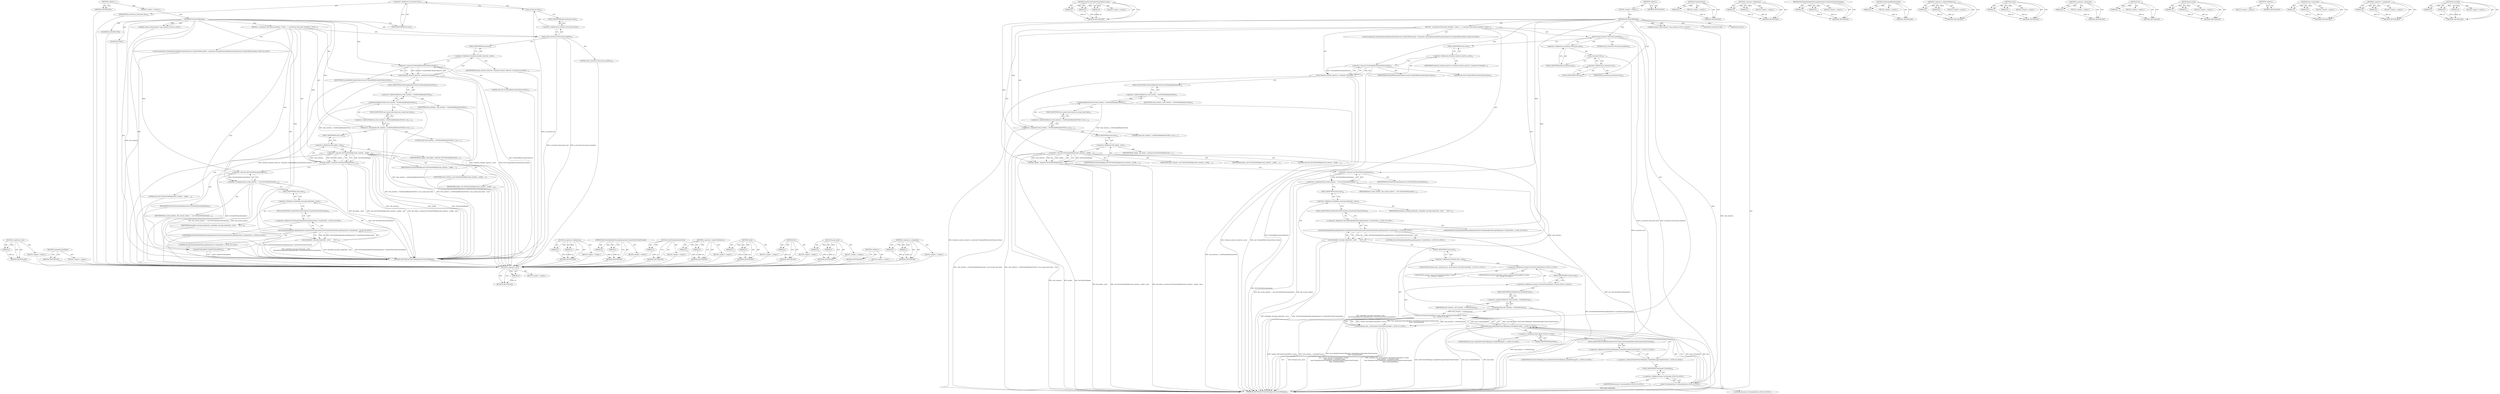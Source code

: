 digraph "&lt;operator&gt;.assignment" {
vulnerable_138 [label=<(METHOD,&lt;operator&gt;.new)>];
vulnerable_139 [label=<(PARAM,p1)>];
vulnerable_140 [label=<(BLOCK,&lt;empty&gt;,&lt;empty&gt;)>];
vulnerable_141 [label=<(METHOD_RETURN,ANY)>];
vulnerable_161 [label=<(METHOD,content.DevToolsFrontendHost.Create)>];
vulnerable_162 [label=<(PARAM,p1)>];
vulnerable_163 [label=<(PARAM,p2)>];
vulnerable_164 [label=<(PARAM,p3)>];
vulnerable_165 [label=<(BLOCK,&lt;empty&gt;,&lt;empty&gt;)>];
vulnerable_166 [label=<(METHOD_RETURN,ANY)>];
vulnerable_6 [label=<(METHOD,&lt;global&gt;)<SUB>1</SUB>>];
vulnerable_7 [label=<(BLOCK,&lt;empty&gt;,&lt;empty&gt;)<SUB>1</SUB>>];
vulnerable_8 [label=<(METHOD,DevToolsUIBindings)<SUB>1</SUB>>];
vulnerable_9 [label="<(PARAM,content::WebContents* web_contents)<SUB>1</SUB>>"];
vulnerable_10 [label=<(BLOCK,{
  g_instances.Get().push_back(this);
  fronte...,{
  g_instances.Get().push_back(this);
  fronte...)<SUB>9</SUB>>];
vulnerable_11 [label=<(push_back,g_instances.Get().push_back(this))<SUB>10</SUB>>];
vulnerable_12 [label=<(&lt;operator&gt;.fieldAccess,g_instances.Get().push_back)<SUB>10</SUB>>];
vulnerable_13 [label=<(Get,g_instances.Get())<SUB>10</SUB>>];
vulnerable_14 [label=<(&lt;operator&gt;.fieldAccess,g_instances.Get)<SUB>10</SUB>>];
vulnerable_15 [label=<(IDENTIFIER,g_instances,g_instances.Get())<SUB>10</SUB>>];
vulnerable_16 [label=<(FIELD_IDENTIFIER,Get,Get)<SUB>10</SUB>>];
vulnerable_17 [label=<(FIELD_IDENTIFIER,push_back,push_back)<SUB>10</SUB>>];
vulnerable_18 [label=<(LITERAL,this,g_instances.Get().push_back(this))<SUB>10</SUB>>];
vulnerable_19 [label=<(reset,frontend_contents_observer_.reset(new FrontendW...)<SUB>11</SUB>>];
vulnerable_20 [label=<(&lt;operator&gt;.fieldAccess,frontend_contents_observer_.reset)<SUB>11</SUB>>];
vulnerable_21 [label=<(IDENTIFIER,frontend_contents_observer_,frontend_contents_observer_.reset(new FrontendW...)<SUB>11</SUB>>];
vulnerable_22 [label=<(FIELD_IDENTIFIER,reset,reset)<SUB>11</SUB>>];
vulnerable_23 [label=<(&lt;operator&gt;.new,new FrontendWebContentsObserver(this))<SUB>11</SUB>>];
vulnerable_24 [label=<(IDENTIFIER,FrontendWebContentsObserver,new FrontendWebContentsObserver(this))<SUB>11</SUB>>];
vulnerable_25 [label=<(LITERAL,this,new FrontendWebContentsObserver(this))<SUB>11</SUB>>];
vulnerable_26 [label=<(&lt;operator&gt;.assignment,web_contents_-&gt;GetMutableRendererPrefs()-&gt;can_a...)<SUB>12</SUB>>];
vulnerable_27 [label=<(&lt;operator&gt;.indirectFieldAccess,web_contents_-&gt;GetMutableRendererPrefs()-&gt;can_a...)<SUB>12</SUB>>];
vulnerable_28 [label=<(GetMutableRendererPrefs,web_contents_-&gt;GetMutableRendererPrefs())<SUB>12</SUB>>];
vulnerable_29 [label=<(&lt;operator&gt;.indirectFieldAccess,web_contents_-&gt;GetMutableRendererPrefs)<SUB>12</SUB>>];
vulnerable_30 [label=<(IDENTIFIER,web_contents_,web_contents_-&gt;GetMutableRendererPrefs())<SUB>12</SUB>>];
vulnerable_31 [label=<(FIELD_IDENTIFIER,GetMutableRendererPrefs,GetMutableRendererPrefs)<SUB>12</SUB>>];
vulnerable_32 [label=<(FIELD_IDENTIFIER,can_accept_load_drops,can_accept_load_drops)<SUB>12</SUB>>];
vulnerable_33 [label=<(LITERAL,false,web_contents_-&gt;GetMutableRendererPrefs()-&gt;can_a...)<SUB>12</SUB>>];
vulnerable_34 [label=<(reset,file_helper_.reset(new DevToolsFileHelper(web_c...)<SUB>14</SUB>>];
vulnerable_35 [label=<(&lt;operator&gt;.fieldAccess,file_helper_.reset)<SUB>14</SUB>>];
vulnerable_36 [label=<(IDENTIFIER,file_helper_,file_helper_.reset(new DevToolsFileHelper(web_c...)<SUB>14</SUB>>];
vulnerable_37 [label=<(FIELD_IDENTIFIER,reset,reset)<SUB>14</SUB>>];
vulnerable_38 [label=<(&lt;operator&gt;.new,new DevToolsFileHelper(web_contents_, profile_,...)<SUB>14</SUB>>];
vulnerable_39 [label=<(IDENTIFIER,DevToolsFileHelper,new DevToolsFileHelper(web_contents_, profile_,...)<SUB>14</SUB>>];
vulnerable_40 [label=<(IDENTIFIER,web_contents_,new DevToolsFileHelper(web_contents_, profile_,...)<SUB>14</SUB>>];
vulnerable_41 [label=<(IDENTIFIER,profile_,new DevToolsFileHelper(web_contents_, profile_,...)<SUB>14</SUB>>];
vulnerable_42 [label=<(LITERAL,this,new DevToolsFileHelper(web_contents_, profile_,...)<SUB>14</SUB>>];
vulnerable_43 [label=<(&lt;operator&gt;.assignment,file_system_indexer_ = new DevToolsFileSystemIn...)<SUB>15</SUB>>];
vulnerable_44 [label=<(IDENTIFIER,file_system_indexer_,file_system_indexer_ = new DevToolsFileSystemIn...)<SUB>15</SUB>>];
vulnerable_45 [label=<(&lt;operator&gt;.new,new DevToolsFileSystemIndexer())<SUB>15</SUB>>];
vulnerable_46 [label=<(IDENTIFIER,DevToolsFileSystemIndexer,new DevToolsFileSystemIndexer())<SUB>15</SUB>>];
vulnerable_47 [label="<(LOCAL,extensions.ChromeExtensionWebContentsObserver.CreateForWebContents : extensions.ChromeExtensionWebContentsObserver.CreateForWebContents)<SUB>16</SUB>>"];
vulnerable_48 [label=<(reset,embedder_message_dispatcher_.reset(
       DevT...)<SUB>19</SUB>>];
vulnerable_49 [label=<(&lt;operator&gt;.fieldAccess,embedder_message_dispatcher_.reset)<SUB>19</SUB>>];
vulnerable_50 [label=<(IDENTIFIER,embedder_message_dispatcher_,embedder_message_dispatcher_.reset(
       DevT...)<SUB>19</SUB>>];
vulnerable_51 [label=<(FIELD_IDENTIFIER,reset,reset)<SUB>19</SUB>>];
vulnerable_52 [label="<(DevToolsEmbedderMessageDispatcher.CreateForDevToolsFrontend,DevToolsEmbedderMessageDispatcher::CreateForDev...)<SUB>20</SUB>>"];
vulnerable_53 [label="<(&lt;operator&gt;.fieldAccess,DevToolsEmbedderMessageDispatcher::CreateForDev...)<SUB>20</SUB>>"];
vulnerable_54 [label="<(IDENTIFIER,DevToolsEmbedderMessageDispatcher,DevToolsEmbedderMessageDispatcher::CreateForDev...)<SUB>20</SUB>>"];
vulnerable_55 [label=<(FIELD_IDENTIFIER,CreateForDevToolsFrontend,CreateForDevToolsFrontend)<SUB>20</SUB>>];
vulnerable_56 [label="<(LITERAL,this,DevToolsEmbedderMessageDispatcher::CreateForDev...)<SUB>20</SUB>>"];
vulnerable_57 [label="<(reset,frontend_host_.reset(content::DevToolsFrontendH...)<SUB>21</SUB>>"];
vulnerable_58 [label=<(&lt;operator&gt;.fieldAccess,frontend_host_.reset)<SUB>21</SUB>>];
vulnerable_59 [label="<(IDENTIFIER,frontend_host_,frontend_host_.reset(content::DevToolsFrontendH...)<SUB>21</SUB>>"];
vulnerable_60 [label=<(FIELD_IDENTIFIER,reset,reset)<SUB>21</SUB>>];
vulnerable_61 [label="<(content.DevToolsFrontendHost.Create,content::DevToolsFrontendHost::Create(
      we...)<SUB>21</SUB>>"];
vulnerable_62 [label="<(&lt;operator&gt;.fieldAccess,content::DevToolsFrontendHost::Create)<SUB>21</SUB>>"];
vulnerable_63 [label="<(&lt;operator&gt;.fieldAccess,content::DevToolsFrontendHost)<SUB>21</SUB>>"];
vulnerable_64 [label="<(IDENTIFIER,content,content::DevToolsFrontendHost::Create(
      we...)<SUB>21</SUB>>"];
vulnerable_65 [label="<(IDENTIFIER,DevToolsFrontendHost,content::DevToolsFrontendHost::Create(
      we...)<SUB>21</SUB>>"];
vulnerable_66 [label=<(FIELD_IDENTIFIER,Create,Create)<SUB>21</SUB>>];
vulnerable_67 [label=<(GetMainFrame,web_contents_-&gt;GetMainFrame())<SUB>22</SUB>>];
vulnerable_68 [label=<(&lt;operator&gt;.indirectFieldAccess,web_contents_-&gt;GetMainFrame)<SUB>22</SUB>>];
vulnerable_69 [label=<(IDENTIFIER,web_contents_,web_contents_-&gt;GetMainFrame())<SUB>22</SUB>>];
vulnerable_70 [label=<(FIELD_IDENTIFIER,GetMainFrame,GetMainFrame)<SUB>22</SUB>>];
vulnerable_71 [label="<(base.Bind,base::Bind(&amp;DevToolsUIBindings::HandleMessageFr...)<SUB>23</SUB>>"];
vulnerable_72 [label="<(&lt;operator&gt;.fieldAccess,base::Bind)<SUB>23</SUB>>"];
vulnerable_73 [label="<(IDENTIFIER,base,base::Bind(&amp;DevToolsUIBindings::HandleMessageFr...)<SUB>23</SUB>>"];
vulnerable_74 [label=<(FIELD_IDENTIFIER,Bind,Bind)<SUB>23</SUB>>];
vulnerable_75 [label="<(&lt;operator&gt;.addressOf,&amp;DevToolsUIBindings::HandleMessageFromDevToolsF...)<SUB>23</SUB>>"];
vulnerable_76 [label="<(&lt;operator&gt;.fieldAccess,DevToolsUIBindings::HandleMessageFromDevToolsFr...)<SUB>23</SUB>>"];
vulnerable_77 [label="<(IDENTIFIER,DevToolsUIBindings,base::Bind(&amp;DevToolsUIBindings::HandleMessageFr...)<SUB>23</SUB>>"];
vulnerable_78 [label=<(FIELD_IDENTIFIER,HandleMessageFromDevToolsFrontend,HandleMessageFromDevToolsFrontend)<SUB>23</SUB>>];
vulnerable_79 [label="<(base.Unretained,base::Unretained(this))<SUB>24</SUB>>"];
vulnerable_80 [label="<(&lt;operator&gt;.fieldAccess,base::Unretained)<SUB>24</SUB>>"];
vulnerable_81 [label="<(IDENTIFIER,base,base::Unretained(this))<SUB>24</SUB>>"];
vulnerable_82 [label=<(FIELD_IDENTIFIER,Unretained,Unretained)<SUB>24</SUB>>];
vulnerable_83 [label="<(LITERAL,this,base::Unretained(this))<SUB>24</SUB>>"];
vulnerable_84 [label=<(MODIFIER,CONSTRUCTOR)>];
vulnerable_85 [label=<(MODIFIER,PUBLIC)>];
vulnerable_86 [label=<(METHOD_RETURN,DevToolsUIBindings.DevToolsUIBindings)<SUB>1</SUB>>];
vulnerable_88 [label=<(METHOD_RETURN,ANY)<SUB>1</SUB>>];
vulnerable_167 [label=<(METHOD,GetMainFrame)>];
vulnerable_168 [label=<(PARAM,p1)>];
vulnerable_169 [label=<(BLOCK,&lt;empty&gt;,&lt;empty&gt;)>];
vulnerable_170 [label=<(METHOD_RETURN,ANY)>];
vulnerable_124 [label=<(METHOD,&lt;operator&gt;.fieldAccess)>];
vulnerable_125 [label=<(PARAM,p1)>];
vulnerable_126 [label=<(PARAM,p2)>];
vulnerable_127 [label=<(BLOCK,&lt;empty&gt;,&lt;empty&gt;)>];
vulnerable_128 [label=<(METHOD_RETURN,ANY)>];
vulnerable_156 [label=<(METHOD,DevToolsEmbedderMessageDispatcher.CreateForDevToolsFrontend)>];
vulnerable_157 [label=<(PARAM,p1)>];
vulnerable_158 [label=<(PARAM,p2)>];
vulnerable_159 [label=<(BLOCK,&lt;empty&gt;,&lt;empty&gt;)>];
vulnerable_160 [label=<(METHOD_RETURN,ANY)>];
vulnerable_152 [label=<(METHOD,GetMutableRendererPrefs)>];
vulnerable_153 [label=<(PARAM,p1)>];
vulnerable_154 [label=<(BLOCK,&lt;empty&gt;,&lt;empty&gt;)>];
vulnerable_155 [label=<(METHOD_RETURN,ANY)>];
vulnerable_147 [label=<(METHOD,&lt;operator&gt;.indirectFieldAccess)>];
vulnerable_148 [label=<(PARAM,p1)>];
vulnerable_149 [label=<(PARAM,p2)>];
vulnerable_150 [label=<(BLOCK,&lt;empty&gt;,&lt;empty&gt;)>];
vulnerable_151 [label=<(METHOD_RETURN,ANY)>];
vulnerable_133 [label=<(METHOD,reset)>];
vulnerable_134 [label=<(PARAM,p1)>];
vulnerable_135 [label=<(PARAM,p2)>];
vulnerable_136 [label=<(BLOCK,&lt;empty&gt;,&lt;empty&gt;)>];
vulnerable_137 [label=<(METHOD_RETURN,ANY)>];
vulnerable_177 [label=<(METHOD,&lt;operator&gt;.addressOf)>];
vulnerable_178 [label=<(PARAM,p1)>];
vulnerable_179 [label=<(BLOCK,&lt;empty&gt;,&lt;empty&gt;)>];
vulnerable_180 [label=<(METHOD_RETURN,ANY)>];
vulnerable_129 [label=<(METHOD,Get)>];
vulnerable_130 [label=<(PARAM,p1)>];
vulnerable_131 [label=<(BLOCK,&lt;empty&gt;,&lt;empty&gt;)>];
vulnerable_132 [label=<(METHOD_RETURN,ANY)>];
vulnerable_119 [label=<(METHOD,push_back)>];
vulnerable_120 [label=<(PARAM,p1)>];
vulnerable_121 [label=<(PARAM,p2)>];
vulnerable_122 [label=<(BLOCK,&lt;empty&gt;,&lt;empty&gt;)>];
vulnerable_123 [label=<(METHOD_RETURN,ANY)>];
vulnerable_113 [label=<(METHOD,&lt;global&gt;)<SUB>1</SUB>>];
vulnerable_114 [label=<(BLOCK,&lt;empty&gt;,&lt;empty&gt;)>];
vulnerable_115 [label=<(METHOD_RETURN,ANY)>];
vulnerable_181 [label=<(METHOD,base.Unretained)>];
vulnerable_182 [label=<(PARAM,p1)>];
vulnerable_183 [label=<(PARAM,p2)>];
vulnerable_184 [label=<(BLOCK,&lt;empty&gt;,&lt;empty&gt;)>];
vulnerable_185 [label=<(METHOD_RETURN,ANY)>];
vulnerable_142 [label=<(METHOD,&lt;operator&gt;.assignment)>];
vulnerable_143 [label=<(PARAM,p1)>];
vulnerable_144 [label=<(PARAM,p2)>];
vulnerable_145 [label=<(BLOCK,&lt;empty&gt;,&lt;empty&gt;)>];
vulnerable_146 [label=<(METHOD_RETURN,ANY)>];
vulnerable_171 [label=<(METHOD,base.Bind)>];
vulnerable_172 [label=<(PARAM,p1)>];
vulnerable_173 [label=<(PARAM,p2)>];
vulnerable_174 [label=<(PARAM,p3)>];
vulnerable_175 [label=<(BLOCK,&lt;empty&gt;,&lt;empty&gt;)>];
vulnerable_176 [label=<(METHOD_RETURN,ANY)>];
fixed_108 [label=<(METHOD,&lt;operator&gt;.new)>];
fixed_109 [label=<(PARAM,p1)>];
fixed_110 [label=<(BLOCK,&lt;empty&gt;,&lt;empty&gt;)>];
fixed_111 [label=<(METHOD_RETURN,ANY)>];
fixed_131 [label=<(METHOD,UpdateFrontendHost)>];
fixed_132 [label=<(BLOCK,&lt;empty&gt;,&lt;empty&gt;)>];
fixed_133 [label=<(METHOD_RETURN,ANY)>];
fixed_6 [label=<(METHOD,&lt;global&gt;)<SUB>1</SUB>>];
fixed_7 [label=<(BLOCK,&lt;empty&gt;,&lt;empty&gt;)<SUB>1</SUB>>];
fixed_8 [label=<(METHOD,DevToolsUIBindings)<SUB>1</SUB>>];
fixed_9 [label="<(PARAM,content::WebContents* web_contents)<SUB>1</SUB>>"];
fixed_10 [label=<(BLOCK,{
  g_instances.Get().push_back(this);
  fronte...,{
  g_instances.Get().push_back(this);
  fronte...)<SUB>9</SUB>>];
fixed_11 [label=<(push_back,g_instances.Get().push_back(this))<SUB>10</SUB>>];
fixed_12 [label=<(&lt;operator&gt;.fieldAccess,g_instances.Get().push_back)<SUB>10</SUB>>];
fixed_13 [label=<(Get,g_instances.Get())<SUB>10</SUB>>];
fixed_14 [label=<(&lt;operator&gt;.fieldAccess,g_instances.Get)<SUB>10</SUB>>];
fixed_15 [label=<(IDENTIFIER,g_instances,g_instances.Get())<SUB>10</SUB>>];
fixed_16 [label=<(FIELD_IDENTIFIER,Get,Get)<SUB>10</SUB>>];
fixed_17 [label=<(FIELD_IDENTIFIER,push_back,push_back)<SUB>10</SUB>>];
fixed_18 [label=<(LITERAL,this,g_instances.Get().push_back(this))<SUB>10</SUB>>];
fixed_19 [label=<(reset,frontend_contents_observer_.reset(new FrontendW...)<SUB>11</SUB>>];
fixed_20 [label=<(&lt;operator&gt;.fieldAccess,frontend_contents_observer_.reset)<SUB>11</SUB>>];
fixed_21 [label=<(IDENTIFIER,frontend_contents_observer_,frontend_contents_observer_.reset(new FrontendW...)<SUB>11</SUB>>];
fixed_22 [label=<(FIELD_IDENTIFIER,reset,reset)<SUB>11</SUB>>];
fixed_23 [label=<(&lt;operator&gt;.new,new FrontendWebContentsObserver(this))<SUB>11</SUB>>];
fixed_24 [label=<(IDENTIFIER,FrontendWebContentsObserver,new FrontendWebContentsObserver(this))<SUB>11</SUB>>];
fixed_25 [label=<(LITERAL,this,new FrontendWebContentsObserver(this))<SUB>11</SUB>>];
fixed_26 [label=<(&lt;operator&gt;.assignment,web_contents_-&gt;GetMutableRendererPrefs()-&gt;can_a...)<SUB>12</SUB>>];
fixed_27 [label=<(&lt;operator&gt;.indirectFieldAccess,web_contents_-&gt;GetMutableRendererPrefs()-&gt;can_a...)<SUB>12</SUB>>];
fixed_28 [label=<(GetMutableRendererPrefs,web_contents_-&gt;GetMutableRendererPrefs())<SUB>12</SUB>>];
fixed_29 [label=<(&lt;operator&gt;.indirectFieldAccess,web_contents_-&gt;GetMutableRendererPrefs)<SUB>12</SUB>>];
fixed_30 [label=<(IDENTIFIER,web_contents_,web_contents_-&gt;GetMutableRendererPrefs())<SUB>12</SUB>>];
fixed_31 [label=<(FIELD_IDENTIFIER,GetMutableRendererPrefs,GetMutableRendererPrefs)<SUB>12</SUB>>];
fixed_32 [label=<(FIELD_IDENTIFIER,can_accept_load_drops,can_accept_load_drops)<SUB>12</SUB>>];
fixed_33 [label=<(LITERAL,false,web_contents_-&gt;GetMutableRendererPrefs()-&gt;can_a...)<SUB>12</SUB>>];
fixed_34 [label=<(reset,file_helper_.reset(new DevToolsFileHelper(web_c...)<SUB>14</SUB>>];
fixed_35 [label=<(&lt;operator&gt;.fieldAccess,file_helper_.reset)<SUB>14</SUB>>];
fixed_36 [label=<(IDENTIFIER,file_helper_,file_helper_.reset(new DevToolsFileHelper(web_c...)<SUB>14</SUB>>];
fixed_37 [label=<(FIELD_IDENTIFIER,reset,reset)<SUB>14</SUB>>];
fixed_38 [label=<(&lt;operator&gt;.new,new DevToolsFileHelper(web_contents_, profile_,...)<SUB>14</SUB>>];
fixed_39 [label=<(IDENTIFIER,DevToolsFileHelper,new DevToolsFileHelper(web_contents_, profile_,...)<SUB>14</SUB>>];
fixed_40 [label=<(IDENTIFIER,web_contents_,new DevToolsFileHelper(web_contents_, profile_,...)<SUB>14</SUB>>];
fixed_41 [label=<(IDENTIFIER,profile_,new DevToolsFileHelper(web_contents_, profile_,...)<SUB>14</SUB>>];
fixed_42 [label=<(LITERAL,this,new DevToolsFileHelper(web_contents_, profile_,...)<SUB>14</SUB>>];
fixed_43 [label=<(&lt;operator&gt;.assignment,file_system_indexer_ = new DevToolsFileSystemIn...)<SUB>15</SUB>>];
fixed_44 [label=<(IDENTIFIER,file_system_indexer_,file_system_indexer_ = new DevToolsFileSystemIn...)<SUB>15</SUB>>];
fixed_45 [label=<(&lt;operator&gt;.new,new DevToolsFileSystemIndexer())<SUB>15</SUB>>];
fixed_46 [label=<(IDENTIFIER,DevToolsFileSystemIndexer,new DevToolsFileSystemIndexer())<SUB>15</SUB>>];
fixed_47 [label="<(LOCAL,extensions.ChromeExtensionWebContentsObserver.CreateForWebContents : extensions.ChromeExtensionWebContentsObserver.CreateForWebContents)<SUB>16</SUB>>"];
fixed_48 [label=<(reset,embedder_message_dispatcher_.reset(
       DevT...)<SUB>19</SUB>>];
fixed_49 [label=<(&lt;operator&gt;.fieldAccess,embedder_message_dispatcher_.reset)<SUB>19</SUB>>];
fixed_50 [label=<(IDENTIFIER,embedder_message_dispatcher_,embedder_message_dispatcher_.reset(
       DevT...)<SUB>19</SUB>>];
fixed_51 [label=<(FIELD_IDENTIFIER,reset,reset)<SUB>19</SUB>>];
fixed_52 [label="<(DevToolsEmbedderMessageDispatcher.CreateForDevToolsFrontend,DevToolsEmbedderMessageDispatcher::CreateForDev...)<SUB>20</SUB>>"];
fixed_53 [label="<(&lt;operator&gt;.fieldAccess,DevToolsEmbedderMessageDispatcher::CreateForDev...)<SUB>20</SUB>>"];
fixed_54 [label="<(IDENTIFIER,DevToolsEmbedderMessageDispatcher,DevToolsEmbedderMessageDispatcher::CreateForDev...)<SUB>20</SUB>>"];
fixed_55 [label=<(FIELD_IDENTIFIER,CreateForDevToolsFrontend,CreateForDevToolsFrontend)<SUB>20</SUB>>];
fixed_56 [label="<(LITERAL,this,DevToolsEmbedderMessageDispatcher::CreateForDev...)<SUB>20</SUB>>"];
fixed_57 [label=<(UpdateFrontendHost,UpdateFrontendHost())<SUB>21</SUB>>];
fixed_58 [label=<(MODIFIER,CONSTRUCTOR)>];
fixed_59 [label=<(MODIFIER,PUBLIC)>];
fixed_60 [label=<(METHOD_RETURN,DevToolsUIBindings.DevToolsUIBindings)<SUB>1</SUB>>];
fixed_62 [label=<(METHOD_RETURN,ANY)<SUB>1</SUB>>];
fixed_94 [label=<(METHOD,&lt;operator&gt;.fieldAccess)>];
fixed_95 [label=<(PARAM,p1)>];
fixed_96 [label=<(PARAM,p2)>];
fixed_97 [label=<(BLOCK,&lt;empty&gt;,&lt;empty&gt;)>];
fixed_98 [label=<(METHOD_RETURN,ANY)>];
fixed_126 [label=<(METHOD,DevToolsEmbedderMessageDispatcher.CreateForDevToolsFrontend)>];
fixed_127 [label=<(PARAM,p1)>];
fixed_128 [label=<(PARAM,p2)>];
fixed_129 [label=<(BLOCK,&lt;empty&gt;,&lt;empty&gt;)>];
fixed_130 [label=<(METHOD_RETURN,ANY)>];
fixed_122 [label=<(METHOD,GetMutableRendererPrefs)>];
fixed_123 [label=<(PARAM,p1)>];
fixed_124 [label=<(BLOCK,&lt;empty&gt;,&lt;empty&gt;)>];
fixed_125 [label=<(METHOD_RETURN,ANY)>];
fixed_117 [label=<(METHOD,&lt;operator&gt;.indirectFieldAccess)>];
fixed_118 [label=<(PARAM,p1)>];
fixed_119 [label=<(PARAM,p2)>];
fixed_120 [label=<(BLOCK,&lt;empty&gt;,&lt;empty&gt;)>];
fixed_121 [label=<(METHOD_RETURN,ANY)>];
fixed_103 [label=<(METHOD,reset)>];
fixed_104 [label=<(PARAM,p1)>];
fixed_105 [label=<(PARAM,p2)>];
fixed_106 [label=<(BLOCK,&lt;empty&gt;,&lt;empty&gt;)>];
fixed_107 [label=<(METHOD_RETURN,ANY)>];
fixed_99 [label=<(METHOD,Get)>];
fixed_100 [label=<(PARAM,p1)>];
fixed_101 [label=<(BLOCK,&lt;empty&gt;,&lt;empty&gt;)>];
fixed_102 [label=<(METHOD_RETURN,ANY)>];
fixed_89 [label=<(METHOD,push_back)>];
fixed_90 [label=<(PARAM,p1)>];
fixed_91 [label=<(PARAM,p2)>];
fixed_92 [label=<(BLOCK,&lt;empty&gt;,&lt;empty&gt;)>];
fixed_93 [label=<(METHOD_RETURN,ANY)>];
fixed_83 [label=<(METHOD,&lt;global&gt;)<SUB>1</SUB>>];
fixed_84 [label=<(BLOCK,&lt;empty&gt;,&lt;empty&gt;)>];
fixed_85 [label=<(METHOD_RETURN,ANY)>];
fixed_112 [label=<(METHOD,&lt;operator&gt;.assignment)>];
fixed_113 [label=<(PARAM,p1)>];
fixed_114 [label=<(PARAM,p2)>];
fixed_115 [label=<(BLOCK,&lt;empty&gt;,&lt;empty&gt;)>];
fixed_116 [label=<(METHOD_RETURN,ANY)>];
vulnerable_138 -> vulnerable_139  [key=0, label="AST: "];
vulnerable_138 -> vulnerable_139  [key=1, label="DDG: "];
vulnerable_138 -> vulnerable_140  [key=0, label="AST: "];
vulnerable_138 -> vulnerable_141  [key=0, label="AST: "];
vulnerable_138 -> vulnerable_141  [key=1, label="CFG: "];
vulnerable_139 -> vulnerable_141  [key=0, label="DDG: p1"];
vulnerable_161 -> vulnerable_162  [key=0, label="AST: "];
vulnerable_161 -> vulnerable_162  [key=1, label="DDG: "];
vulnerable_161 -> vulnerable_165  [key=0, label="AST: "];
vulnerable_161 -> vulnerable_163  [key=0, label="AST: "];
vulnerable_161 -> vulnerable_163  [key=1, label="DDG: "];
vulnerable_161 -> vulnerable_166  [key=0, label="AST: "];
vulnerable_161 -> vulnerable_166  [key=1, label="CFG: "];
vulnerable_161 -> vulnerable_164  [key=0, label="AST: "];
vulnerable_161 -> vulnerable_164  [key=1, label="DDG: "];
vulnerable_162 -> vulnerable_166  [key=0, label="DDG: p1"];
vulnerable_163 -> vulnerable_166  [key=0, label="DDG: p2"];
vulnerable_164 -> vulnerable_166  [key=0, label="DDG: p3"];
vulnerable_6 -> vulnerable_7  [key=0, label="AST: "];
vulnerable_6 -> vulnerable_88  [key=0, label="AST: "];
vulnerable_6 -> vulnerable_88  [key=1, label="CFG: "];
vulnerable_7 -> vulnerable_8  [key=0, label="AST: "];
vulnerable_8 -> vulnerable_9  [key=0, label="AST: "];
vulnerable_8 -> vulnerable_9  [key=1, label="DDG: "];
vulnerable_8 -> vulnerable_10  [key=0, label="AST: "];
vulnerable_8 -> vulnerable_84  [key=0, label="AST: "];
vulnerable_8 -> vulnerable_85  [key=0, label="AST: "];
vulnerable_8 -> vulnerable_86  [key=0, label="AST: "];
vulnerable_8 -> vulnerable_16  [key=0, label="CFG: "];
vulnerable_8 -> vulnerable_26  [key=0, label="DDG: "];
vulnerable_8 -> vulnerable_11  [key=0, label="DDG: "];
vulnerable_8 -> vulnerable_23  [key=0, label="DDG: "];
vulnerable_8 -> vulnerable_38  [key=0, label="DDG: "];
vulnerable_8 -> vulnerable_45  [key=0, label="DDG: "];
vulnerable_8 -> vulnerable_52  [key=0, label="DDG: "];
vulnerable_8 -> vulnerable_79  [key=0, label="DDG: "];
vulnerable_9 -> vulnerable_86  [key=0, label="DDG: web_contents"];
vulnerable_10 -> vulnerable_11  [key=0, label="AST: "];
vulnerable_10 -> vulnerable_19  [key=0, label="AST: "];
vulnerable_10 -> vulnerable_26  [key=0, label="AST: "];
vulnerable_10 -> vulnerable_34  [key=0, label="AST: "];
vulnerable_10 -> vulnerable_43  [key=0, label="AST: "];
vulnerable_10 -> vulnerable_47  [key=0, label="AST: "];
vulnerable_10 -> vulnerable_48  [key=0, label="AST: "];
vulnerable_10 -> vulnerable_57  [key=0, label="AST: "];
vulnerable_11 -> vulnerable_12  [key=0, label="AST: "];
vulnerable_11 -> vulnerable_18  [key=0, label="AST: "];
vulnerable_11 -> vulnerable_22  [key=0, label="CFG: "];
vulnerable_11 -> vulnerable_86  [key=0, label="DDG: g_instances.Get().push_back"];
vulnerable_11 -> vulnerable_86  [key=1, label="DDG: g_instances.Get().push_back(this)"];
vulnerable_12 -> vulnerable_13  [key=0, label="AST: "];
vulnerable_12 -> vulnerable_17  [key=0, label="AST: "];
vulnerable_12 -> vulnerable_11  [key=0, label="CFG: "];
vulnerable_13 -> vulnerable_14  [key=0, label="AST: "];
vulnerable_13 -> vulnerable_17  [key=0, label="CFG: "];
vulnerable_13 -> vulnerable_86  [key=0, label="DDG: g_instances.Get"];
vulnerable_14 -> vulnerable_15  [key=0, label="AST: "];
vulnerable_14 -> vulnerable_16  [key=0, label="AST: "];
vulnerable_14 -> vulnerable_13  [key=0, label="CFG: "];
vulnerable_16 -> vulnerable_14  [key=0, label="CFG: "];
vulnerable_17 -> vulnerable_12  [key=0, label="CFG: "];
vulnerable_19 -> vulnerable_20  [key=0, label="AST: "];
vulnerable_19 -> vulnerable_23  [key=0, label="AST: "];
vulnerable_19 -> vulnerable_31  [key=0, label="CFG: "];
vulnerable_19 -> vulnerable_86  [key=0, label="DDG: frontend_contents_observer_.reset"];
vulnerable_19 -> vulnerable_86  [key=1, label="DDG: new FrontendWebContentsObserver(this)"];
vulnerable_19 -> vulnerable_86  [key=2, label="DDG: frontend_contents_observer_.reset(new FrontendWebContentsObserver(this))"];
vulnerable_20 -> vulnerable_21  [key=0, label="AST: "];
vulnerable_20 -> vulnerable_22  [key=0, label="AST: "];
vulnerable_20 -> vulnerable_23  [key=0, label="CFG: "];
vulnerable_22 -> vulnerable_20  [key=0, label="CFG: "];
vulnerable_23 -> vulnerable_24  [key=0, label="AST: "];
vulnerable_23 -> vulnerable_25  [key=0, label="AST: "];
vulnerable_23 -> vulnerable_19  [key=0, label="CFG: "];
vulnerable_23 -> vulnerable_19  [key=1, label="DDG: FrontendWebContentsObserver"];
vulnerable_23 -> vulnerable_19  [key=2, label="DDG: this"];
vulnerable_23 -> vulnerable_86  [key=0, label="DDG: FrontendWebContentsObserver"];
vulnerable_26 -> vulnerable_27  [key=0, label="AST: "];
vulnerable_26 -> vulnerable_33  [key=0, label="AST: "];
vulnerable_26 -> vulnerable_37  [key=0, label="CFG: "];
vulnerable_26 -> vulnerable_86  [key=0, label="DDG: web_contents_-&gt;GetMutableRendererPrefs()-&gt;can_accept_load_drops"];
vulnerable_26 -> vulnerable_86  [key=1, label="DDG: web_contents_-&gt;GetMutableRendererPrefs()-&gt;can_accept_load_drops = false"];
vulnerable_27 -> vulnerable_28  [key=0, label="AST: "];
vulnerable_27 -> vulnerable_32  [key=0, label="AST: "];
vulnerable_27 -> vulnerable_26  [key=0, label="CFG: "];
vulnerable_28 -> vulnerable_29  [key=0, label="AST: "];
vulnerable_28 -> vulnerable_32  [key=0, label="CFG: "];
vulnerable_28 -> vulnerable_86  [key=0, label="DDG: web_contents_-&gt;GetMutableRendererPrefs"];
vulnerable_28 -> vulnerable_38  [key=0, label="DDG: web_contents_-&gt;GetMutableRendererPrefs"];
vulnerable_29 -> vulnerable_30  [key=0, label="AST: "];
vulnerable_29 -> vulnerable_31  [key=0, label="AST: "];
vulnerable_29 -> vulnerable_28  [key=0, label="CFG: "];
vulnerable_31 -> vulnerable_29  [key=0, label="CFG: "];
vulnerable_32 -> vulnerable_27  [key=0, label="CFG: "];
vulnerable_34 -> vulnerable_35  [key=0, label="AST: "];
vulnerable_34 -> vulnerable_38  [key=0, label="AST: "];
vulnerable_34 -> vulnerable_45  [key=0, label="CFG: "];
vulnerable_34 -> vulnerable_86  [key=0, label="DDG: file_helper_.reset"];
vulnerable_34 -> vulnerable_86  [key=1, label="DDG: new DevToolsFileHelper(web_contents_, profile_, this)"];
vulnerable_34 -> vulnerable_86  [key=2, label="DDG: file_helper_.reset(new DevToolsFileHelper(web_contents_, profile_, this))"];
vulnerable_35 -> vulnerable_36  [key=0, label="AST: "];
vulnerable_35 -> vulnerable_37  [key=0, label="AST: "];
vulnerable_35 -> vulnerable_38  [key=0, label="CFG: "];
vulnerable_37 -> vulnerable_35  [key=0, label="CFG: "];
vulnerable_38 -> vulnerable_39  [key=0, label="AST: "];
vulnerable_38 -> vulnerable_40  [key=0, label="AST: "];
vulnerable_38 -> vulnerable_41  [key=0, label="AST: "];
vulnerable_38 -> vulnerable_42  [key=0, label="AST: "];
vulnerable_38 -> vulnerable_34  [key=0, label="CFG: "];
vulnerable_38 -> vulnerable_34  [key=1, label="DDG: DevToolsFileHelper"];
vulnerable_38 -> vulnerable_34  [key=2, label="DDG: web_contents_"];
vulnerable_38 -> vulnerable_34  [key=3, label="DDG: profile_"];
vulnerable_38 -> vulnerable_34  [key=4, label="DDG: this"];
vulnerable_38 -> vulnerable_86  [key=0, label="DDG: web_contents_"];
vulnerable_38 -> vulnerable_86  [key=1, label="DDG: profile_"];
vulnerable_38 -> vulnerable_86  [key=2, label="DDG: DevToolsFileHelper"];
vulnerable_38 -> vulnerable_67  [key=0, label="DDG: web_contents_"];
vulnerable_43 -> vulnerable_44  [key=0, label="AST: "];
vulnerable_43 -> vulnerable_45  [key=0, label="AST: "];
vulnerable_43 -> vulnerable_51  [key=0, label="CFG: "];
vulnerable_43 -> vulnerable_86  [key=0, label="DDG: new DevToolsFileSystemIndexer()"];
vulnerable_43 -> vulnerable_86  [key=1, label="DDG: file_system_indexer_ = new DevToolsFileSystemIndexer()"];
vulnerable_43 -> vulnerable_86  [key=2, label="DDG: file_system_indexer_"];
vulnerable_45 -> vulnerable_46  [key=0, label="AST: "];
vulnerable_45 -> vulnerable_43  [key=0, label="CFG: "];
vulnerable_45 -> vulnerable_43  [key=1, label="DDG: DevToolsFileSystemIndexer"];
vulnerable_45 -> vulnerable_86  [key=0, label="DDG: DevToolsFileSystemIndexer"];
vulnerable_48 -> vulnerable_49  [key=0, label="AST: "];
vulnerable_48 -> vulnerable_52  [key=0, label="AST: "];
vulnerable_48 -> vulnerable_60  [key=0, label="CFG: "];
vulnerable_48 -> vulnerable_86  [key=0, label="DDG: embedder_message_dispatcher_.reset"];
vulnerable_48 -> vulnerable_86  [key=1, label="DDG: DevToolsEmbedderMessageDispatcher::CreateForDevToolsFrontend(this)"];
vulnerable_48 -> vulnerable_86  [key=2, label="DDG: embedder_message_dispatcher_.reset(
       DevToolsEmbedderMessageDispatcher::CreateForDevToolsFrontend(this))"];
vulnerable_49 -> vulnerable_50  [key=0, label="AST: "];
vulnerable_49 -> vulnerable_51  [key=0, label="AST: "];
vulnerable_49 -> vulnerable_55  [key=0, label="CFG: "];
vulnerable_51 -> vulnerable_49  [key=0, label="CFG: "];
vulnerable_52 -> vulnerable_53  [key=0, label="AST: "];
vulnerable_52 -> vulnerable_56  [key=0, label="AST: "];
vulnerable_52 -> vulnerable_48  [key=0, label="CFG: "];
vulnerable_52 -> vulnerable_48  [key=1, label="DDG: DevToolsEmbedderMessageDispatcher::CreateForDevToolsFrontend"];
vulnerable_52 -> vulnerable_48  [key=2, label="DDG: this"];
vulnerable_52 -> vulnerable_86  [key=0, label="DDG: DevToolsEmbedderMessageDispatcher::CreateForDevToolsFrontend"];
vulnerable_53 -> vulnerable_54  [key=0, label="AST: "];
vulnerable_53 -> vulnerable_55  [key=0, label="AST: "];
vulnerable_53 -> vulnerable_52  [key=0, label="CFG: "];
vulnerable_55 -> vulnerable_53  [key=0, label="CFG: "];
vulnerable_57 -> vulnerable_58  [key=0, label="AST: "];
vulnerable_57 -> vulnerable_61  [key=0, label="AST: "];
vulnerable_57 -> vulnerable_86  [key=0, label="CFG: "];
vulnerable_57 -> vulnerable_86  [key=1, label="DDG: frontend_host_.reset"];
vulnerable_57 -> vulnerable_86  [key=2, label="DDG: content::DevToolsFrontendHost::Create(
      web_contents_-&gt;GetMainFrame(),
      base::Bind(&amp;DevToolsUIBindings::HandleMessageFromDevToolsFrontend,
                 base::Unretained(this)))"];
vulnerable_57 -> vulnerable_86  [key=3, label="DDG: frontend_host_.reset(content::DevToolsFrontendHost::Create(
      web_contents_-&gt;GetMainFrame(),
      base::Bind(&amp;DevToolsUIBindings::HandleMessageFromDevToolsFrontend,
                 base::Unretained(this))))"];
vulnerable_58 -> vulnerable_59  [key=0, label="AST: "];
vulnerable_58 -> vulnerable_60  [key=0, label="AST: "];
vulnerable_58 -> vulnerable_63  [key=0, label="CFG: "];
vulnerable_60 -> vulnerable_58  [key=0, label="CFG: "];
vulnerable_61 -> vulnerable_62  [key=0, label="AST: "];
vulnerable_61 -> vulnerable_67  [key=0, label="AST: "];
vulnerable_61 -> vulnerable_71  [key=0, label="AST: "];
vulnerable_61 -> vulnerable_57  [key=0, label="CFG: "];
vulnerable_61 -> vulnerable_57  [key=1, label="DDG: content::DevToolsFrontendHost::Create"];
vulnerable_61 -> vulnerable_57  [key=2, label="DDG: web_contents_-&gt;GetMainFrame()"];
vulnerable_61 -> vulnerable_57  [key=3, label="DDG: base::Bind(&amp;DevToolsUIBindings::HandleMessageFromDevToolsFrontend,
                 base::Unretained(this))"];
vulnerable_61 -> vulnerable_86  [key=0, label="DDG: content::DevToolsFrontendHost::Create"];
vulnerable_61 -> vulnerable_86  [key=1, label="DDG: web_contents_-&gt;GetMainFrame()"];
vulnerable_61 -> vulnerable_86  [key=2, label="DDG: base::Bind(&amp;DevToolsUIBindings::HandleMessageFromDevToolsFrontend,
                 base::Unretained(this))"];
vulnerable_62 -> vulnerable_63  [key=0, label="AST: "];
vulnerable_62 -> vulnerable_66  [key=0, label="AST: "];
vulnerable_62 -> vulnerable_70  [key=0, label="CFG: "];
vulnerable_63 -> vulnerable_64  [key=0, label="AST: "];
vulnerable_63 -> vulnerable_65  [key=0, label="AST: "];
vulnerable_63 -> vulnerable_66  [key=0, label="CFG: "];
vulnerable_66 -> vulnerable_62  [key=0, label="CFG: "];
vulnerable_67 -> vulnerable_68  [key=0, label="AST: "];
vulnerable_67 -> vulnerable_74  [key=0, label="CFG: "];
vulnerable_67 -> vulnerable_86  [key=0, label="DDG: web_contents_-&gt;GetMainFrame"];
vulnerable_67 -> vulnerable_61  [key=0, label="DDG: web_contents_-&gt;GetMainFrame"];
vulnerable_68 -> vulnerable_69  [key=0, label="AST: "];
vulnerable_68 -> vulnerable_70  [key=0, label="AST: "];
vulnerable_68 -> vulnerable_67  [key=0, label="CFG: "];
vulnerable_70 -> vulnerable_68  [key=0, label="CFG: "];
vulnerable_71 -> vulnerable_72  [key=0, label="AST: "];
vulnerable_71 -> vulnerable_75  [key=0, label="AST: "];
vulnerable_71 -> vulnerable_79  [key=0, label="AST: "];
vulnerable_71 -> vulnerable_61  [key=0, label="CFG: "];
vulnerable_71 -> vulnerable_61  [key=1, label="DDG: base::Bind"];
vulnerable_71 -> vulnerable_61  [key=2, label="DDG: &amp;DevToolsUIBindings::HandleMessageFromDevToolsFrontend"];
vulnerable_71 -> vulnerable_61  [key=3, label="DDG: base::Unretained(this)"];
vulnerable_71 -> vulnerable_86  [key=0, label="DDG: base::Bind"];
vulnerable_71 -> vulnerable_86  [key=1, label="DDG: &amp;DevToolsUIBindings::HandleMessageFromDevToolsFrontend"];
vulnerable_71 -> vulnerable_86  [key=2, label="DDG: base::Unretained(this)"];
vulnerable_72 -> vulnerable_73  [key=0, label="AST: "];
vulnerable_72 -> vulnerable_74  [key=0, label="AST: "];
vulnerable_72 -> vulnerable_78  [key=0, label="CFG: "];
vulnerable_74 -> vulnerable_72  [key=0, label="CFG: "];
vulnerable_75 -> vulnerable_76  [key=0, label="AST: "];
vulnerable_75 -> vulnerable_82  [key=0, label="CFG: "];
vulnerable_76 -> vulnerable_77  [key=0, label="AST: "];
vulnerable_76 -> vulnerable_78  [key=0, label="AST: "];
vulnerable_76 -> vulnerable_75  [key=0, label="CFG: "];
vulnerable_78 -> vulnerable_76  [key=0, label="CFG: "];
vulnerable_79 -> vulnerable_80  [key=0, label="AST: "];
vulnerable_79 -> vulnerable_83  [key=0, label="AST: "];
vulnerable_79 -> vulnerable_71  [key=0, label="CFG: "];
vulnerable_79 -> vulnerable_71  [key=1, label="DDG: base::Unretained"];
vulnerable_79 -> vulnerable_71  [key=2, label="DDG: this"];
vulnerable_79 -> vulnerable_86  [key=0, label="DDG: base::Unretained"];
vulnerable_80 -> vulnerable_81  [key=0, label="AST: "];
vulnerable_80 -> vulnerable_82  [key=0, label="AST: "];
vulnerable_80 -> vulnerable_79  [key=0, label="CFG: "];
vulnerable_82 -> vulnerable_80  [key=0, label="CFG: "];
vulnerable_167 -> vulnerable_168  [key=0, label="AST: "];
vulnerable_167 -> vulnerable_168  [key=1, label="DDG: "];
vulnerable_167 -> vulnerable_169  [key=0, label="AST: "];
vulnerable_167 -> vulnerable_170  [key=0, label="AST: "];
vulnerable_167 -> vulnerable_170  [key=1, label="CFG: "];
vulnerable_168 -> vulnerable_170  [key=0, label="DDG: p1"];
vulnerable_124 -> vulnerable_125  [key=0, label="AST: "];
vulnerable_124 -> vulnerable_125  [key=1, label="DDG: "];
vulnerable_124 -> vulnerable_127  [key=0, label="AST: "];
vulnerable_124 -> vulnerable_126  [key=0, label="AST: "];
vulnerable_124 -> vulnerable_126  [key=1, label="DDG: "];
vulnerable_124 -> vulnerable_128  [key=0, label="AST: "];
vulnerable_124 -> vulnerable_128  [key=1, label="CFG: "];
vulnerable_125 -> vulnerable_128  [key=0, label="DDG: p1"];
vulnerable_126 -> vulnerable_128  [key=0, label="DDG: p2"];
vulnerable_156 -> vulnerable_157  [key=0, label="AST: "];
vulnerable_156 -> vulnerable_157  [key=1, label="DDG: "];
vulnerable_156 -> vulnerable_159  [key=0, label="AST: "];
vulnerable_156 -> vulnerable_158  [key=0, label="AST: "];
vulnerable_156 -> vulnerable_158  [key=1, label="DDG: "];
vulnerable_156 -> vulnerable_160  [key=0, label="AST: "];
vulnerable_156 -> vulnerable_160  [key=1, label="CFG: "];
vulnerable_157 -> vulnerable_160  [key=0, label="DDG: p1"];
vulnerable_158 -> vulnerable_160  [key=0, label="DDG: p2"];
vulnerable_152 -> vulnerable_153  [key=0, label="AST: "];
vulnerable_152 -> vulnerable_153  [key=1, label="DDG: "];
vulnerable_152 -> vulnerable_154  [key=0, label="AST: "];
vulnerable_152 -> vulnerable_155  [key=0, label="AST: "];
vulnerable_152 -> vulnerable_155  [key=1, label="CFG: "];
vulnerable_153 -> vulnerable_155  [key=0, label="DDG: p1"];
vulnerable_147 -> vulnerable_148  [key=0, label="AST: "];
vulnerable_147 -> vulnerable_148  [key=1, label="DDG: "];
vulnerable_147 -> vulnerable_150  [key=0, label="AST: "];
vulnerable_147 -> vulnerable_149  [key=0, label="AST: "];
vulnerable_147 -> vulnerable_149  [key=1, label="DDG: "];
vulnerable_147 -> vulnerable_151  [key=0, label="AST: "];
vulnerable_147 -> vulnerable_151  [key=1, label="CFG: "];
vulnerable_148 -> vulnerable_151  [key=0, label="DDG: p1"];
vulnerable_149 -> vulnerable_151  [key=0, label="DDG: p2"];
vulnerable_133 -> vulnerable_134  [key=0, label="AST: "];
vulnerable_133 -> vulnerable_134  [key=1, label="DDG: "];
vulnerable_133 -> vulnerable_136  [key=0, label="AST: "];
vulnerable_133 -> vulnerable_135  [key=0, label="AST: "];
vulnerable_133 -> vulnerable_135  [key=1, label="DDG: "];
vulnerable_133 -> vulnerable_137  [key=0, label="AST: "];
vulnerable_133 -> vulnerable_137  [key=1, label="CFG: "];
vulnerable_134 -> vulnerable_137  [key=0, label="DDG: p1"];
vulnerable_135 -> vulnerable_137  [key=0, label="DDG: p2"];
vulnerable_177 -> vulnerable_178  [key=0, label="AST: "];
vulnerable_177 -> vulnerable_178  [key=1, label="DDG: "];
vulnerable_177 -> vulnerable_179  [key=0, label="AST: "];
vulnerable_177 -> vulnerable_180  [key=0, label="AST: "];
vulnerable_177 -> vulnerable_180  [key=1, label="CFG: "];
vulnerable_178 -> vulnerable_180  [key=0, label="DDG: p1"];
vulnerable_129 -> vulnerable_130  [key=0, label="AST: "];
vulnerable_129 -> vulnerable_130  [key=1, label="DDG: "];
vulnerable_129 -> vulnerable_131  [key=0, label="AST: "];
vulnerable_129 -> vulnerable_132  [key=0, label="AST: "];
vulnerable_129 -> vulnerable_132  [key=1, label="CFG: "];
vulnerable_130 -> vulnerable_132  [key=0, label="DDG: p1"];
vulnerable_119 -> vulnerable_120  [key=0, label="AST: "];
vulnerable_119 -> vulnerable_120  [key=1, label="DDG: "];
vulnerable_119 -> vulnerable_122  [key=0, label="AST: "];
vulnerable_119 -> vulnerable_121  [key=0, label="AST: "];
vulnerable_119 -> vulnerable_121  [key=1, label="DDG: "];
vulnerable_119 -> vulnerable_123  [key=0, label="AST: "];
vulnerable_119 -> vulnerable_123  [key=1, label="CFG: "];
vulnerable_120 -> vulnerable_123  [key=0, label="DDG: p1"];
vulnerable_121 -> vulnerable_123  [key=0, label="DDG: p2"];
vulnerable_113 -> vulnerable_114  [key=0, label="AST: "];
vulnerable_113 -> vulnerable_115  [key=0, label="AST: "];
vulnerable_113 -> vulnerable_115  [key=1, label="CFG: "];
vulnerable_181 -> vulnerable_182  [key=0, label="AST: "];
vulnerable_181 -> vulnerable_182  [key=1, label="DDG: "];
vulnerable_181 -> vulnerable_184  [key=0, label="AST: "];
vulnerable_181 -> vulnerable_183  [key=0, label="AST: "];
vulnerable_181 -> vulnerable_183  [key=1, label="DDG: "];
vulnerable_181 -> vulnerable_185  [key=0, label="AST: "];
vulnerable_181 -> vulnerable_185  [key=1, label="CFG: "];
vulnerable_182 -> vulnerable_185  [key=0, label="DDG: p1"];
vulnerable_183 -> vulnerable_185  [key=0, label="DDG: p2"];
vulnerable_142 -> vulnerable_143  [key=0, label="AST: "];
vulnerable_142 -> vulnerable_143  [key=1, label="DDG: "];
vulnerable_142 -> vulnerable_145  [key=0, label="AST: "];
vulnerable_142 -> vulnerable_144  [key=0, label="AST: "];
vulnerable_142 -> vulnerable_144  [key=1, label="DDG: "];
vulnerable_142 -> vulnerable_146  [key=0, label="AST: "];
vulnerable_142 -> vulnerable_146  [key=1, label="CFG: "];
vulnerable_143 -> vulnerable_146  [key=0, label="DDG: p1"];
vulnerable_144 -> vulnerable_146  [key=0, label="DDG: p2"];
vulnerable_171 -> vulnerable_172  [key=0, label="AST: "];
vulnerable_171 -> vulnerable_172  [key=1, label="DDG: "];
vulnerable_171 -> vulnerable_175  [key=0, label="AST: "];
vulnerable_171 -> vulnerable_173  [key=0, label="AST: "];
vulnerable_171 -> vulnerable_173  [key=1, label="DDG: "];
vulnerable_171 -> vulnerable_176  [key=0, label="AST: "];
vulnerable_171 -> vulnerable_176  [key=1, label="CFG: "];
vulnerable_171 -> vulnerable_174  [key=0, label="AST: "];
vulnerable_171 -> vulnerable_174  [key=1, label="DDG: "];
vulnerable_172 -> vulnerable_176  [key=0, label="DDG: p1"];
vulnerable_173 -> vulnerable_176  [key=0, label="DDG: p2"];
vulnerable_174 -> vulnerable_176  [key=0, label="DDG: p3"];
fixed_108 -> fixed_109  [key=0, label="AST: "];
fixed_108 -> fixed_109  [key=1, label="DDG: "];
fixed_108 -> fixed_110  [key=0, label="AST: "];
fixed_108 -> fixed_111  [key=0, label="AST: "];
fixed_108 -> fixed_111  [key=1, label="CFG: "];
fixed_109 -> fixed_111  [key=0, label="DDG: p1"];
fixed_110 -> vulnerable_138  [key=0];
fixed_111 -> vulnerable_138  [key=0];
fixed_131 -> fixed_132  [key=0, label="AST: "];
fixed_131 -> fixed_133  [key=0, label="AST: "];
fixed_131 -> fixed_133  [key=1, label="CFG: "];
fixed_132 -> vulnerable_138  [key=0];
fixed_133 -> vulnerable_138  [key=0];
fixed_6 -> fixed_7  [key=0, label="AST: "];
fixed_6 -> fixed_62  [key=0, label="AST: "];
fixed_6 -> fixed_62  [key=1, label="CFG: "];
fixed_7 -> fixed_8  [key=0, label="AST: "];
fixed_8 -> fixed_9  [key=0, label="AST: "];
fixed_8 -> fixed_9  [key=1, label="DDG: "];
fixed_8 -> fixed_10  [key=0, label="AST: "];
fixed_8 -> fixed_58  [key=0, label="AST: "];
fixed_8 -> fixed_59  [key=0, label="AST: "];
fixed_8 -> fixed_60  [key=0, label="AST: "];
fixed_8 -> fixed_16  [key=0, label="CFG: "];
fixed_8 -> fixed_26  [key=0, label="DDG: "];
fixed_8 -> fixed_57  [key=0, label="DDG: "];
fixed_8 -> fixed_11  [key=0, label="DDG: "];
fixed_8 -> fixed_23  [key=0, label="DDG: "];
fixed_8 -> fixed_38  [key=0, label="DDG: "];
fixed_8 -> fixed_45  [key=0, label="DDG: "];
fixed_8 -> fixed_52  [key=0, label="DDG: "];
fixed_9 -> fixed_60  [key=0, label="DDG: web_contents"];
fixed_10 -> fixed_11  [key=0, label="AST: "];
fixed_10 -> fixed_19  [key=0, label="AST: "];
fixed_10 -> fixed_26  [key=0, label="AST: "];
fixed_10 -> fixed_34  [key=0, label="AST: "];
fixed_10 -> fixed_43  [key=0, label="AST: "];
fixed_10 -> fixed_47  [key=0, label="AST: "];
fixed_10 -> fixed_48  [key=0, label="AST: "];
fixed_10 -> fixed_57  [key=0, label="AST: "];
fixed_11 -> fixed_12  [key=0, label="AST: "];
fixed_11 -> fixed_18  [key=0, label="AST: "];
fixed_11 -> fixed_22  [key=0, label="CFG: "];
fixed_11 -> fixed_60  [key=0, label="DDG: g_instances.Get().push_back"];
fixed_11 -> fixed_60  [key=1, label="DDG: g_instances.Get().push_back(this)"];
fixed_12 -> fixed_13  [key=0, label="AST: "];
fixed_12 -> fixed_17  [key=0, label="AST: "];
fixed_12 -> fixed_11  [key=0, label="CFG: "];
fixed_13 -> fixed_14  [key=0, label="AST: "];
fixed_13 -> fixed_17  [key=0, label="CFG: "];
fixed_13 -> fixed_60  [key=0, label="DDG: g_instances.Get"];
fixed_14 -> fixed_15  [key=0, label="AST: "];
fixed_14 -> fixed_16  [key=0, label="AST: "];
fixed_14 -> fixed_13  [key=0, label="CFG: "];
fixed_15 -> vulnerable_138  [key=0];
fixed_16 -> fixed_14  [key=0, label="CFG: "];
fixed_17 -> fixed_12  [key=0, label="CFG: "];
fixed_18 -> vulnerable_138  [key=0];
fixed_19 -> fixed_20  [key=0, label="AST: "];
fixed_19 -> fixed_23  [key=0, label="AST: "];
fixed_19 -> fixed_31  [key=0, label="CFG: "];
fixed_19 -> fixed_60  [key=0, label="DDG: frontend_contents_observer_.reset"];
fixed_19 -> fixed_60  [key=1, label="DDG: new FrontendWebContentsObserver(this)"];
fixed_19 -> fixed_60  [key=2, label="DDG: frontend_contents_observer_.reset(new FrontendWebContentsObserver(this))"];
fixed_20 -> fixed_21  [key=0, label="AST: "];
fixed_20 -> fixed_22  [key=0, label="AST: "];
fixed_20 -> fixed_23  [key=0, label="CFG: "];
fixed_21 -> vulnerable_138  [key=0];
fixed_22 -> fixed_20  [key=0, label="CFG: "];
fixed_23 -> fixed_24  [key=0, label="AST: "];
fixed_23 -> fixed_25  [key=0, label="AST: "];
fixed_23 -> fixed_19  [key=0, label="CFG: "];
fixed_23 -> fixed_19  [key=1, label="DDG: FrontendWebContentsObserver"];
fixed_23 -> fixed_19  [key=2, label="DDG: this"];
fixed_23 -> fixed_60  [key=0, label="DDG: FrontendWebContentsObserver"];
fixed_24 -> vulnerable_138  [key=0];
fixed_25 -> vulnerable_138  [key=0];
fixed_26 -> fixed_27  [key=0, label="AST: "];
fixed_26 -> fixed_33  [key=0, label="AST: "];
fixed_26 -> fixed_37  [key=0, label="CFG: "];
fixed_26 -> fixed_60  [key=0, label="DDG: web_contents_-&gt;GetMutableRendererPrefs()-&gt;can_accept_load_drops"];
fixed_26 -> fixed_60  [key=1, label="DDG: web_contents_-&gt;GetMutableRendererPrefs()-&gt;can_accept_load_drops = false"];
fixed_27 -> fixed_28  [key=0, label="AST: "];
fixed_27 -> fixed_32  [key=0, label="AST: "];
fixed_27 -> fixed_26  [key=0, label="CFG: "];
fixed_28 -> fixed_29  [key=0, label="AST: "];
fixed_28 -> fixed_32  [key=0, label="CFG: "];
fixed_28 -> fixed_60  [key=0, label="DDG: web_contents_-&gt;GetMutableRendererPrefs"];
fixed_28 -> fixed_38  [key=0, label="DDG: web_contents_-&gt;GetMutableRendererPrefs"];
fixed_29 -> fixed_30  [key=0, label="AST: "];
fixed_29 -> fixed_31  [key=0, label="AST: "];
fixed_29 -> fixed_28  [key=0, label="CFG: "];
fixed_30 -> vulnerable_138  [key=0];
fixed_31 -> fixed_29  [key=0, label="CFG: "];
fixed_32 -> fixed_27  [key=0, label="CFG: "];
fixed_33 -> vulnerable_138  [key=0];
fixed_34 -> fixed_35  [key=0, label="AST: "];
fixed_34 -> fixed_38  [key=0, label="AST: "];
fixed_34 -> fixed_45  [key=0, label="CFG: "];
fixed_34 -> fixed_60  [key=0, label="DDG: file_helper_.reset"];
fixed_34 -> fixed_60  [key=1, label="DDG: new DevToolsFileHelper(web_contents_, profile_, this)"];
fixed_34 -> fixed_60  [key=2, label="DDG: file_helper_.reset(new DevToolsFileHelper(web_contents_, profile_, this))"];
fixed_35 -> fixed_36  [key=0, label="AST: "];
fixed_35 -> fixed_37  [key=0, label="AST: "];
fixed_35 -> fixed_38  [key=0, label="CFG: "];
fixed_36 -> vulnerable_138  [key=0];
fixed_37 -> fixed_35  [key=0, label="CFG: "];
fixed_38 -> fixed_39  [key=0, label="AST: "];
fixed_38 -> fixed_40  [key=0, label="AST: "];
fixed_38 -> fixed_41  [key=0, label="AST: "];
fixed_38 -> fixed_42  [key=0, label="AST: "];
fixed_38 -> fixed_34  [key=0, label="CFG: "];
fixed_38 -> fixed_34  [key=1, label="DDG: DevToolsFileHelper"];
fixed_38 -> fixed_34  [key=2, label="DDG: web_contents_"];
fixed_38 -> fixed_34  [key=3, label="DDG: profile_"];
fixed_38 -> fixed_34  [key=4, label="DDG: this"];
fixed_38 -> fixed_60  [key=0, label="DDG: web_contents_"];
fixed_38 -> fixed_60  [key=1, label="DDG: profile_"];
fixed_38 -> fixed_60  [key=2, label="DDG: DevToolsFileHelper"];
fixed_39 -> vulnerable_138  [key=0];
fixed_40 -> vulnerable_138  [key=0];
fixed_41 -> vulnerable_138  [key=0];
fixed_42 -> vulnerable_138  [key=0];
fixed_43 -> fixed_44  [key=0, label="AST: "];
fixed_43 -> fixed_45  [key=0, label="AST: "];
fixed_43 -> fixed_51  [key=0, label="CFG: "];
fixed_43 -> fixed_60  [key=0, label="DDG: new DevToolsFileSystemIndexer()"];
fixed_43 -> fixed_60  [key=1, label="DDG: file_system_indexer_ = new DevToolsFileSystemIndexer()"];
fixed_43 -> fixed_60  [key=2, label="DDG: file_system_indexer_"];
fixed_44 -> vulnerable_138  [key=0];
fixed_45 -> fixed_46  [key=0, label="AST: "];
fixed_45 -> fixed_43  [key=0, label="CFG: "];
fixed_45 -> fixed_43  [key=1, label="DDG: DevToolsFileSystemIndexer"];
fixed_45 -> fixed_60  [key=0, label="DDG: DevToolsFileSystemIndexer"];
fixed_46 -> vulnerable_138  [key=0];
fixed_47 -> vulnerable_138  [key=0];
fixed_48 -> fixed_49  [key=0, label="AST: "];
fixed_48 -> fixed_52  [key=0, label="AST: "];
fixed_48 -> fixed_57  [key=0, label="CFG: "];
fixed_48 -> fixed_60  [key=0, label="DDG: embedder_message_dispatcher_.reset"];
fixed_48 -> fixed_60  [key=1, label="DDG: DevToolsEmbedderMessageDispatcher::CreateForDevToolsFrontend(this)"];
fixed_48 -> fixed_60  [key=2, label="DDG: embedder_message_dispatcher_.reset(
       DevToolsEmbedderMessageDispatcher::CreateForDevToolsFrontend(this))"];
fixed_49 -> fixed_50  [key=0, label="AST: "];
fixed_49 -> fixed_51  [key=0, label="AST: "];
fixed_49 -> fixed_55  [key=0, label="CFG: "];
fixed_50 -> vulnerable_138  [key=0];
fixed_51 -> fixed_49  [key=0, label="CFG: "];
fixed_52 -> fixed_53  [key=0, label="AST: "];
fixed_52 -> fixed_56  [key=0, label="AST: "];
fixed_52 -> fixed_48  [key=0, label="CFG: "];
fixed_52 -> fixed_48  [key=1, label="DDG: DevToolsEmbedderMessageDispatcher::CreateForDevToolsFrontend"];
fixed_52 -> fixed_48  [key=2, label="DDG: this"];
fixed_52 -> fixed_60  [key=0, label="DDG: DevToolsEmbedderMessageDispatcher::CreateForDevToolsFrontend"];
fixed_53 -> fixed_54  [key=0, label="AST: "];
fixed_53 -> fixed_55  [key=0, label="AST: "];
fixed_53 -> fixed_52  [key=0, label="CFG: "];
fixed_54 -> vulnerable_138  [key=0];
fixed_55 -> fixed_53  [key=0, label="CFG: "];
fixed_56 -> vulnerable_138  [key=0];
fixed_57 -> fixed_60  [key=0, label="CFG: "];
fixed_57 -> fixed_60  [key=1, label="DDG: UpdateFrontendHost()"];
fixed_58 -> vulnerable_138  [key=0];
fixed_59 -> vulnerable_138  [key=0];
fixed_60 -> vulnerable_138  [key=0];
fixed_62 -> vulnerable_138  [key=0];
fixed_94 -> fixed_95  [key=0, label="AST: "];
fixed_94 -> fixed_95  [key=1, label="DDG: "];
fixed_94 -> fixed_97  [key=0, label="AST: "];
fixed_94 -> fixed_96  [key=0, label="AST: "];
fixed_94 -> fixed_96  [key=1, label="DDG: "];
fixed_94 -> fixed_98  [key=0, label="AST: "];
fixed_94 -> fixed_98  [key=1, label="CFG: "];
fixed_95 -> fixed_98  [key=0, label="DDG: p1"];
fixed_96 -> fixed_98  [key=0, label="DDG: p2"];
fixed_97 -> vulnerable_138  [key=0];
fixed_98 -> vulnerable_138  [key=0];
fixed_126 -> fixed_127  [key=0, label="AST: "];
fixed_126 -> fixed_127  [key=1, label="DDG: "];
fixed_126 -> fixed_129  [key=0, label="AST: "];
fixed_126 -> fixed_128  [key=0, label="AST: "];
fixed_126 -> fixed_128  [key=1, label="DDG: "];
fixed_126 -> fixed_130  [key=0, label="AST: "];
fixed_126 -> fixed_130  [key=1, label="CFG: "];
fixed_127 -> fixed_130  [key=0, label="DDG: p1"];
fixed_128 -> fixed_130  [key=0, label="DDG: p2"];
fixed_129 -> vulnerable_138  [key=0];
fixed_130 -> vulnerable_138  [key=0];
fixed_122 -> fixed_123  [key=0, label="AST: "];
fixed_122 -> fixed_123  [key=1, label="DDG: "];
fixed_122 -> fixed_124  [key=0, label="AST: "];
fixed_122 -> fixed_125  [key=0, label="AST: "];
fixed_122 -> fixed_125  [key=1, label="CFG: "];
fixed_123 -> fixed_125  [key=0, label="DDG: p1"];
fixed_124 -> vulnerable_138  [key=0];
fixed_125 -> vulnerable_138  [key=0];
fixed_117 -> fixed_118  [key=0, label="AST: "];
fixed_117 -> fixed_118  [key=1, label="DDG: "];
fixed_117 -> fixed_120  [key=0, label="AST: "];
fixed_117 -> fixed_119  [key=0, label="AST: "];
fixed_117 -> fixed_119  [key=1, label="DDG: "];
fixed_117 -> fixed_121  [key=0, label="AST: "];
fixed_117 -> fixed_121  [key=1, label="CFG: "];
fixed_118 -> fixed_121  [key=0, label="DDG: p1"];
fixed_119 -> fixed_121  [key=0, label="DDG: p2"];
fixed_120 -> vulnerable_138  [key=0];
fixed_121 -> vulnerable_138  [key=0];
fixed_103 -> fixed_104  [key=0, label="AST: "];
fixed_103 -> fixed_104  [key=1, label="DDG: "];
fixed_103 -> fixed_106  [key=0, label="AST: "];
fixed_103 -> fixed_105  [key=0, label="AST: "];
fixed_103 -> fixed_105  [key=1, label="DDG: "];
fixed_103 -> fixed_107  [key=0, label="AST: "];
fixed_103 -> fixed_107  [key=1, label="CFG: "];
fixed_104 -> fixed_107  [key=0, label="DDG: p1"];
fixed_105 -> fixed_107  [key=0, label="DDG: p2"];
fixed_106 -> vulnerable_138  [key=0];
fixed_107 -> vulnerable_138  [key=0];
fixed_99 -> fixed_100  [key=0, label="AST: "];
fixed_99 -> fixed_100  [key=1, label="DDG: "];
fixed_99 -> fixed_101  [key=0, label="AST: "];
fixed_99 -> fixed_102  [key=0, label="AST: "];
fixed_99 -> fixed_102  [key=1, label="CFG: "];
fixed_100 -> fixed_102  [key=0, label="DDG: p1"];
fixed_101 -> vulnerable_138  [key=0];
fixed_102 -> vulnerable_138  [key=0];
fixed_89 -> fixed_90  [key=0, label="AST: "];
fixed_89 -> fixed_90  [key=1, label="DDG: "];
fixed_89 -> fixed_92  [key=0, label="AST: "];
fixed_89 -> fixed_91  [key=0, label="AST: "];
fixed_89 -> fixed_91  [key=1, label="DDG: "];
fixed_89 -> fixed_93  [key=0, label="AST: "];
fixed_89 -> fixed_93  [key=1, label="CFG: "];
fixed_90 -> fixed_93  [key=0, label="DDG: p1"];
fixed_91 -> fixed_93  [key=0, label="DDG: p2"];
fixed_92 -> vulnerable_138  [key=0];
fixed_93 -> vulnerable_138  [key=0];
fixed_83 -> fixed_84  [key=0, label="AST: "];
fixed_83 -> fixed_85  [key=0, label="AST: "];
fixed_83 -> fixed_85  [key=1, label="CFG: "];
fixed_84 -> vulnerable_138  [key=0];
fixed_85 -> vulnerable_138  [key=0];
fixed_112 -> fixed_113  [key=0, label="AST: "];
fixed_112 -> fixed_113  [key=1, label="DDG: "];
fixed_112 -> fixed_115  [key=0, label="AST: "];
fixed_112 -> fixed_114  [key=0, label="AST: "];
fixed_112 -> fixed_114  [key=1, label="DDG: "];
fixed_112 -> fixed_116  [key=0, label="AST: "];
fixed_112 -> fixed_116  [key=1, label="CFG: "];
fixed_113 -> fixed_116  [key=0, label="DDG: p1"];
fixed_114 -> fixed_116  [key=0, label="DDG: p2"];
fixed_115 -> vulnerable_138  [key=0];
fixed_116 -> vulnerable_138  [key=0];
}
